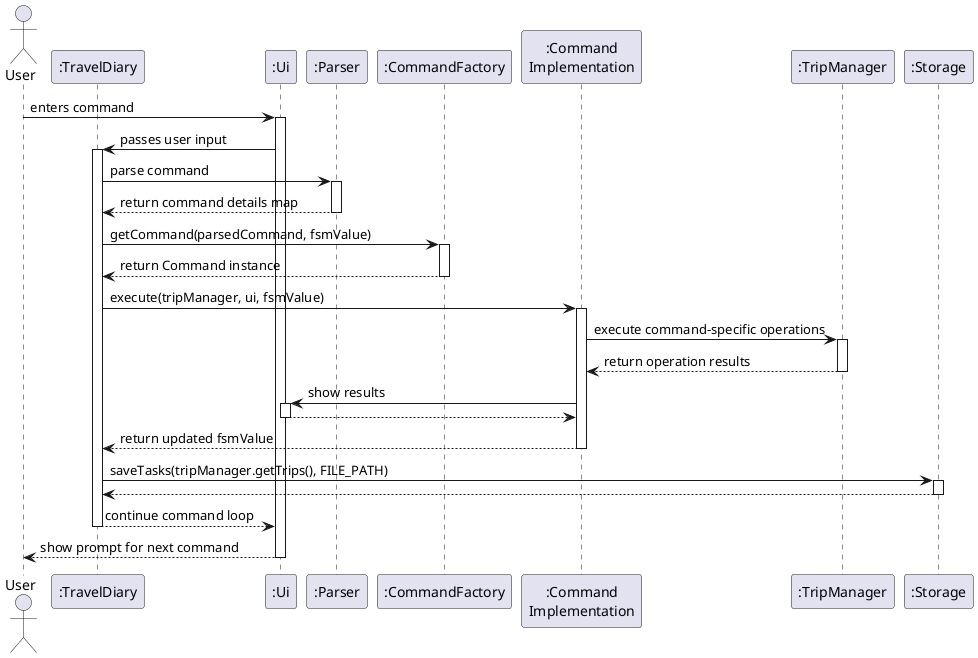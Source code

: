 @startuml TravelDiarySequenceDiagram

actor User
participant ":TravelDiary" as Main
participant ":Ui" as Ui
participant ":Parser" as Parser
participant ":CommandFactory" as CommandFactory
participant ":Command\nImplementation" as Command
participant ":TripManager" as TripManager
participant ":Storage" as Storage

User -> Ui : enters command
activate Ui
Ui -> Main : passes user input
activate Main
Main -> Parser : parse command
activate Parser
Parser --> Main : return command details map
deactivate Parser

Main -> CommandFactory : getCommand(parsedCommand, fsmValue)
activate CommandFactory
CommandFactory --> Main : return Command instance
deactivate CommandFactory

Main -> Command : execute(tripManager, ui, fsmValue)
activate Command
Command -> TripManager : execute command-specific operations
activate TripManager
TripManager --> Command : return operation results
deactivate TripManager

Command -> Ui : show results
activate Ui
Ui --> Command :
deactivate Ui

Command --> Main : return updated fsmValue
deactivate Command

Main -> Storage : saveTasks(tripManager.getTrips(), FILE_PATH)
activate Storage
Storage --> Main :
deactivate Storage

Main --> Ui : continue command loop
deactivate Main

Ui --> User : show prompt for next command
deactivate Ui

@enduml